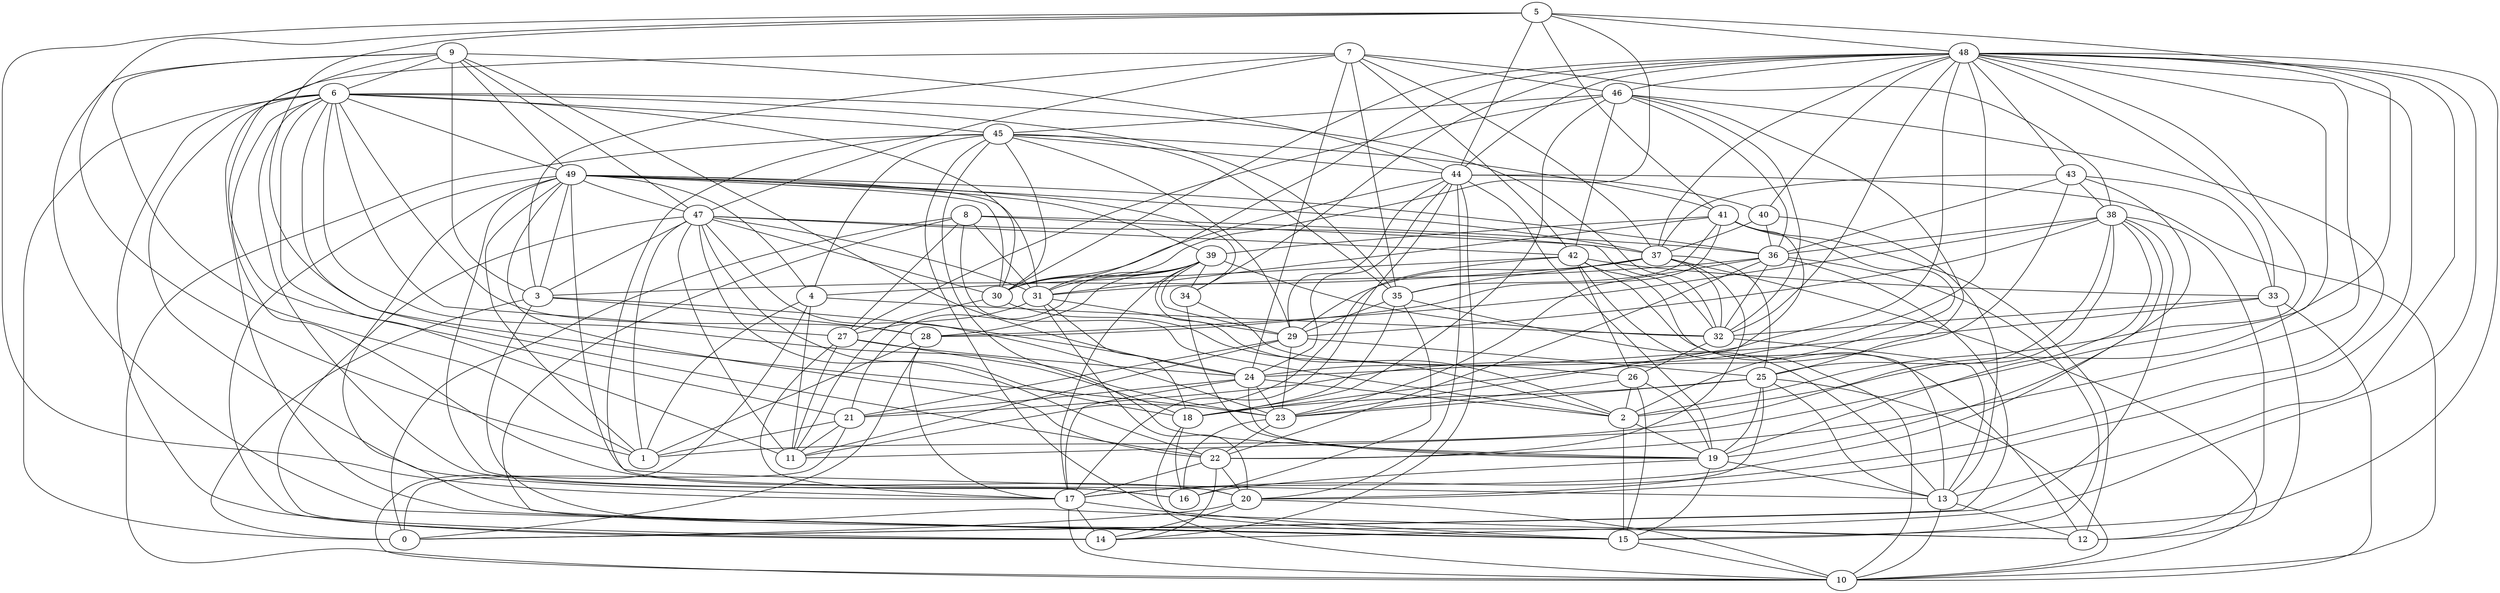 digraph GG_graph {

subgraph G_graph {
edge [color = black]
"27" -> "11" [dir = none]
"46" -> "45" [dir = none]
"46" -> "42" [dir = none]
"46" -> "36" [dir = none]
"46" -> "27" [dir = none]
"8" -> "15" [dir = none]
"8" -> "2" [dir = none]
"4" -> "1" [dir = none]
"4" -> "10" [dir = none]
"28" -> "17" [dir = none]
"41" -> "39" [dir = none]
"41" -> "28" [dir = none]
"5" -> "23" [dir = none]
"5" -> "17" [dir = none]
"5" -> "41" [dir = none]
"5" -> "2" [dir = none]
"29" -> "21" [dir = none]
"29" -> "11" [dir = none]
"47" -> "22" [dir = none]
"47" -> "37" [dir = none]
"7" -> "15" [dir = none]
"7" -> "47" [dir = none]
"7" -> "3" [dir = none]
"2" -> "19" [dir = none]
"25" -> "19" [dir = none]
"25" -> "10" [dir = none]
"25" -> "18" [dir = none]
"13" -> "12" [dir = none]
"13" -> "10" [dir = none]
"19" -> "16" [dir = none]
"36" -> "22" [dir = none]
"43" -> "18" [dir = none]
"43" -> "19" [dir = none]
"43" -> "38" [dir = none]
"22" -> "17" [dir = none]
"9" -> "47" [dir = none]
"9" -> "15" [dir = none]
"38" -> "12" [dir = none]
"23" -> "16" [dir = none]
"21" -> "11" [dir = none]
"31" -> "20" [dir = none]
"24" -> "2" [dir = none]
"37" -> "35" [dir = none]
"37" -> "32" [dir = none]
"26" -> "15" [dir = none]
"6" -> "14" [dir = none]
"6" -> "45" [dir = none]
"6" -> "22" [dir = none]
"6" -> "30" [dir = none]
"6" -> "23" [dir = none]
"6" -> "0" [dir = none]
"3" -> "0" [dir = none]
"3" -> "28" [dir = none]
"45" -> "35" [dir = none]
"45" -> "41" [dir = none]
"45" -> "44" [dir = none]
"45" -> "4" [dir = none]
"45" -> "10" [dir = none]
"45" -> "15" [dir = none]
"33" -> "10" [dir = none]
"33" -> "12" [dir = none]
"44" -> "30" [dir = none]
"44" -> "40" [dir = none]
"44" -> "20" [dir = none]
"44" -> "19" [dir = none]
"44" -> "29" [dir = none]
"44" -> "17" [dir = none]
"44" -> "24" [dir = none]
"48" -> "43" [dir = none]
"48" -> "37" [dir = none]
"48" -> "11" [dir = none]
"48" -> "33" [dir = none]
"48" -> "30" [dir = none]
"48" -> "13" [dir = none]
"48" -> "34" [dir = none]
"48" -> "20" [dir = none]
"39" -> "2" [dir = none]
"39" -> "32" [dir = none]
"39" -> "28" [dir = none]
"39" -> "17" [dir = none]
"39" -> "34" [dir = none]
"18" -> "16" [dir = none]
"18" -> "10" [dir = none]
"40" -> "13" [dir = none]
"17" -> "10" [dir = none]
"49" -> "31" [dir = none]
"49" -> "36" [dir = none]
"49" -> "22" [dir = none]
"49" -> "30" [dir = none]
"49" -> "37" [dir = none]
"49" -> "1" [dir = none]
"49" -> "3" [dir = none]
"49" -> "14" [dir = none]
"42" -> "26" [dir = none]
"42" -> "13" [dir = none]
"42" -> "4" [dir = none]
"42" -> "12" [dir = none]
"42" -> "11" [dir = none]
"20" -> "10" [dir = none]
"49" -> "4" [dir = none]
"35" -> "13" [dir = none]
"9" -> "24" [dir = none]
"49" -> "12" [dir = none]
"17" -> "14" [dir = none]
"43" -> "36" [dir = none]
"31" -> "27" [dir = none]
"38" -> "28" [dir = none]
"8" -> "27" [dir = none]
"48" -> "24" [dir = none]
"45" -> "19" [dir = none]
"35" -> "29" [dir = none]
"8" -> "32" [dir = none]
"37" -> "25" [dir = none]
"44" -> "10" [dir = none]
"41" -> "31" [dir = none]
"38" -> "19" [dir = none]
"37" -> "3" [dir = none]
"6" -> "32" [dir = none]
"48" -> "40" [dir = none]
"26" -> "19" [dir = none]
"21" -> "0" [dir = none]
"30" -> "2" [dir = none]
"31" -> "18" [dir = none]
"19" -> "15" [dir = none]
"47" -> "23" [dir = none]
"39" -> "29" [dir = none]
"46" -> "17" [dir = none]
"9" -> "21" [dir = none]
"9" -> "1" [dir = none]
"27" -> "24" [dir = none]
"38" -> "25" [dir = none]
"6" -> "49" [dir = none]
"7" -> "37" [dir = none]
"44" -> "14" [dir = none]
"25" -> "20" [dir = none]
"46" -> "25" [dir = none]
"9" -> "44" [dir = none]
"6" -> "20" [dir = none]
"6" -> "16" [dir = none]
"38" -> "17" [dir = none]
"47" -> "1" [dir = none]
"27" -> "17" [dir = none]
"43" -> "33" [dir = none]
"25" -> "23" [dir = none]
"47" -> "31" [dir = none]
"40" -> "37" [dir = none]
"42" -> "10" [dir = none]
"31" -> "29" [dir = none]
"5" -> "44" [dir = none]
"6" -> "35" [dir = none]
"24" -> "17" [dir = none]
"6" -> "17" [dir = none]
"48" -> "32" [dir = none]
"37" -> "22" [dir = none]
"42" -> "33" [dir = none]
"15" -> "10" [dir = none]
"36" -> "31" [dir = none]
"21" -> "1" [dir = none]
"5" -> "1" [dir = none]
"48" -> "15" [dir = none]
"47" -> "18" [dir = none]
"49" -> "34" [dir = none]
"32" -> "13" [dir = none]
"34" -> "26" [dir = none]
"8" -> "36" [dir = none]
"3" -> "12" [dir = none]
"48" -> "31" [dir = none]
"22" -> "20" [dir = none]
"41" -> "35" [dir = none]
"17" -> "15" [dir = none]
"24" -> "21" [dir = none]
"8" -> "31" [dir = none]
"9" -> "3" [dir = none]
"29" -> "25" [dir = none]
"48" -> "14" [dir = none]
"20" -> "14" [dir = none]
"22" -> "14" [dir = none]
"45" -> "29" [dir = none]
"41" -> "23" [dir = none]
"48" -> "22" [dir = none]
"30" -> "11" [dir = none]
"38" -> "1" [dir = none]
"2" -> "15" [dir = none]
"5" -> "30" [dir = none]
"48" -> "44" [dir = none]
"47" -> "42" [dir = none]
"49" -> "16" [dir = none]
"39" -> "30" [dir = none]
"6" -> "11" [dir = none]
"38" -> "36" [dir = none]
"34" -> "19" [dir = none]
"48" -> "21" [dir = none]
"36" -> "32" [dir = none]
"47" -> "14" [dir = none]
"8" -> "0" [dir = none]
"7" -> "35" [dir = none]
"47" -> "3" [dir = none]
"49" -> "47" [dir = none]
"35" -> "18" [dir = none]
"23" -> "22" [dir = none]
"36" -> "23" [dir = none]
"33" -> "32" [dir = none]
"24" -> "19" [dir = none]
"49" -> "39" [dir = none]
"6" -> "28" [dir = none]
"7" -> "24" [dir = none]
"5" -> "48" [dir = none]
"7" -> "38" [dir = none]
"36" -> "0" [dir = none]
"33" -> "24" [dir = none]
"25" -> "13" [dir = none]
"38" -> "0" [dir = none]
"43" -> "37" [dir = none]
"26" -> "2" [dir = none]
"7" -> "46" [dir = none]
"35" -> "16" [dir = none]
"28" -> "1" [dir = none]
"24" -> "23" [dir = none]
"29" -> "23" [dir = none]
"9" -> "6" [dir = none]
"36" -> "15" [dir = none]
"45" -> "20" [dir = none]
"6" -> "27" [dir = none]
"45" -> "30" [dir = none]
"4" -> "32" [dir = none]
"20" -> "0" [dir = none]
"7" -> "42" [dir = none]
"39" -> "31" [dir = none]
"46" -> "32" [dir = none]
"28" -> "0" [dir = none]
"27" -> "18" [dir = none]
"41" -> "12" [dir = none]
"48" -> "2" [dir = none]
"37" -> "10" [dir = none]
"46" -> "18" [dir = none]
"4" -> "11" [dir = none]
"32" -> "26" [dir = none]
"41" -> "2" [dir = none]
"49" -> "13" [dir = none]
"47" -> "30" [dir = none]
"48" -> "46" [dir = none]
"26" -> "23" [dir = none]
"39" -> "21" [dir = none]
"38" -> "29" [dir = none]
"3" -> "24" [dir = none]
"47" -> "11" [dir = none]
"40" -> "36" [dir = none]
"19" -> "13" [dir = none]
"37" -> "29" [dir = none]
"9" -> "49" [dir = none]
}

}
